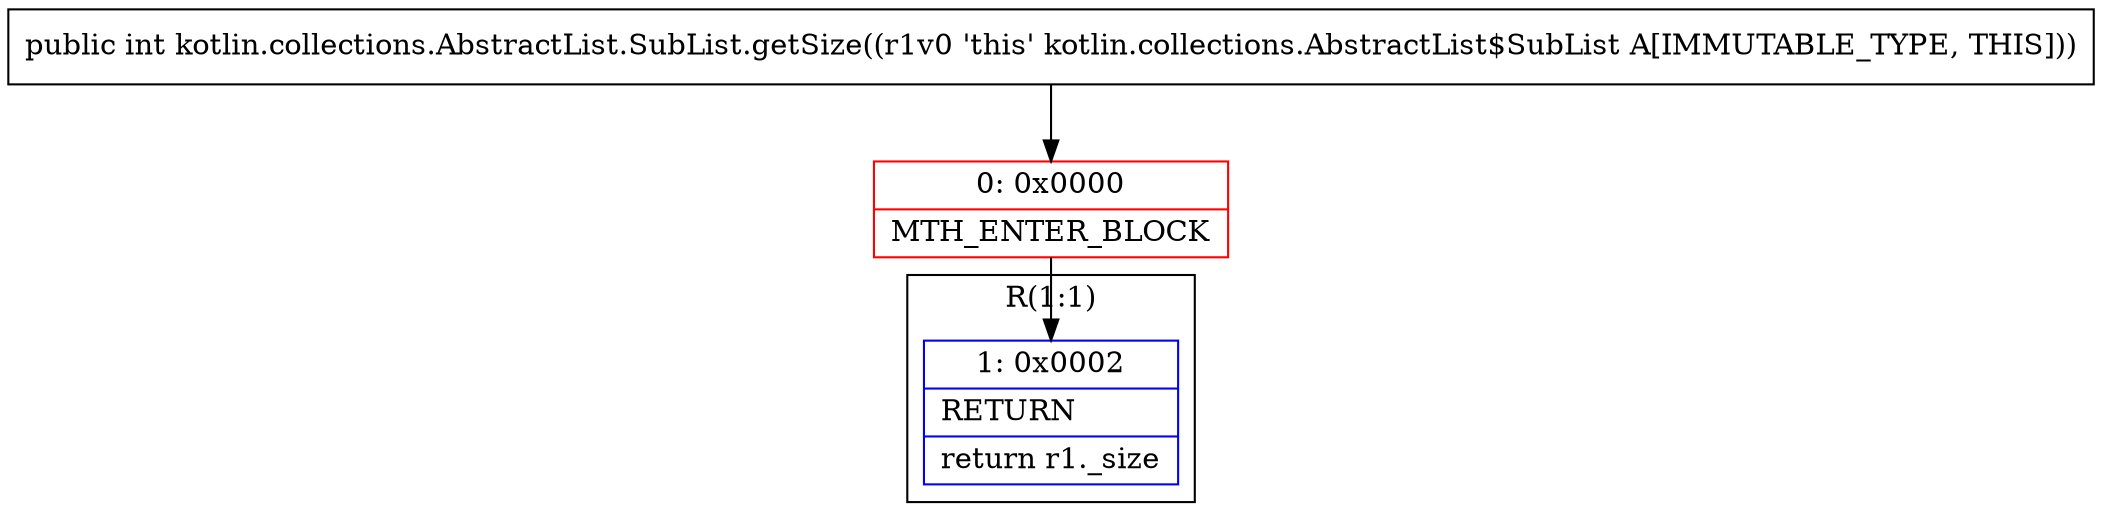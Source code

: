digraph "CFG forkotlin.collections.AbstractList.SubList.getSize()I" {
subgraph cluster_Region_918941572 {
label = "R(1:1)";
node [shape=record,color=blue];
Node_1 [shape=record,label="{1\:\ 0x0002|RETURN\l|return r1._size\l}"];
}
Node_0 [shape=record,color=red,label="{0\:\ 0x0000|MTH_ENTER_BLOCK\l}"];
MethodNode[shape=record,label="{public int kotlin.collections.AbstractList.SubList.getSize((r1v0 'this' kotlin.collections.AbstractList$SubList A[IMMUTABLE_TYPE, THIS])) }"];
MethodNode -> Node_0;
Node_0 -> Node_1;
}

